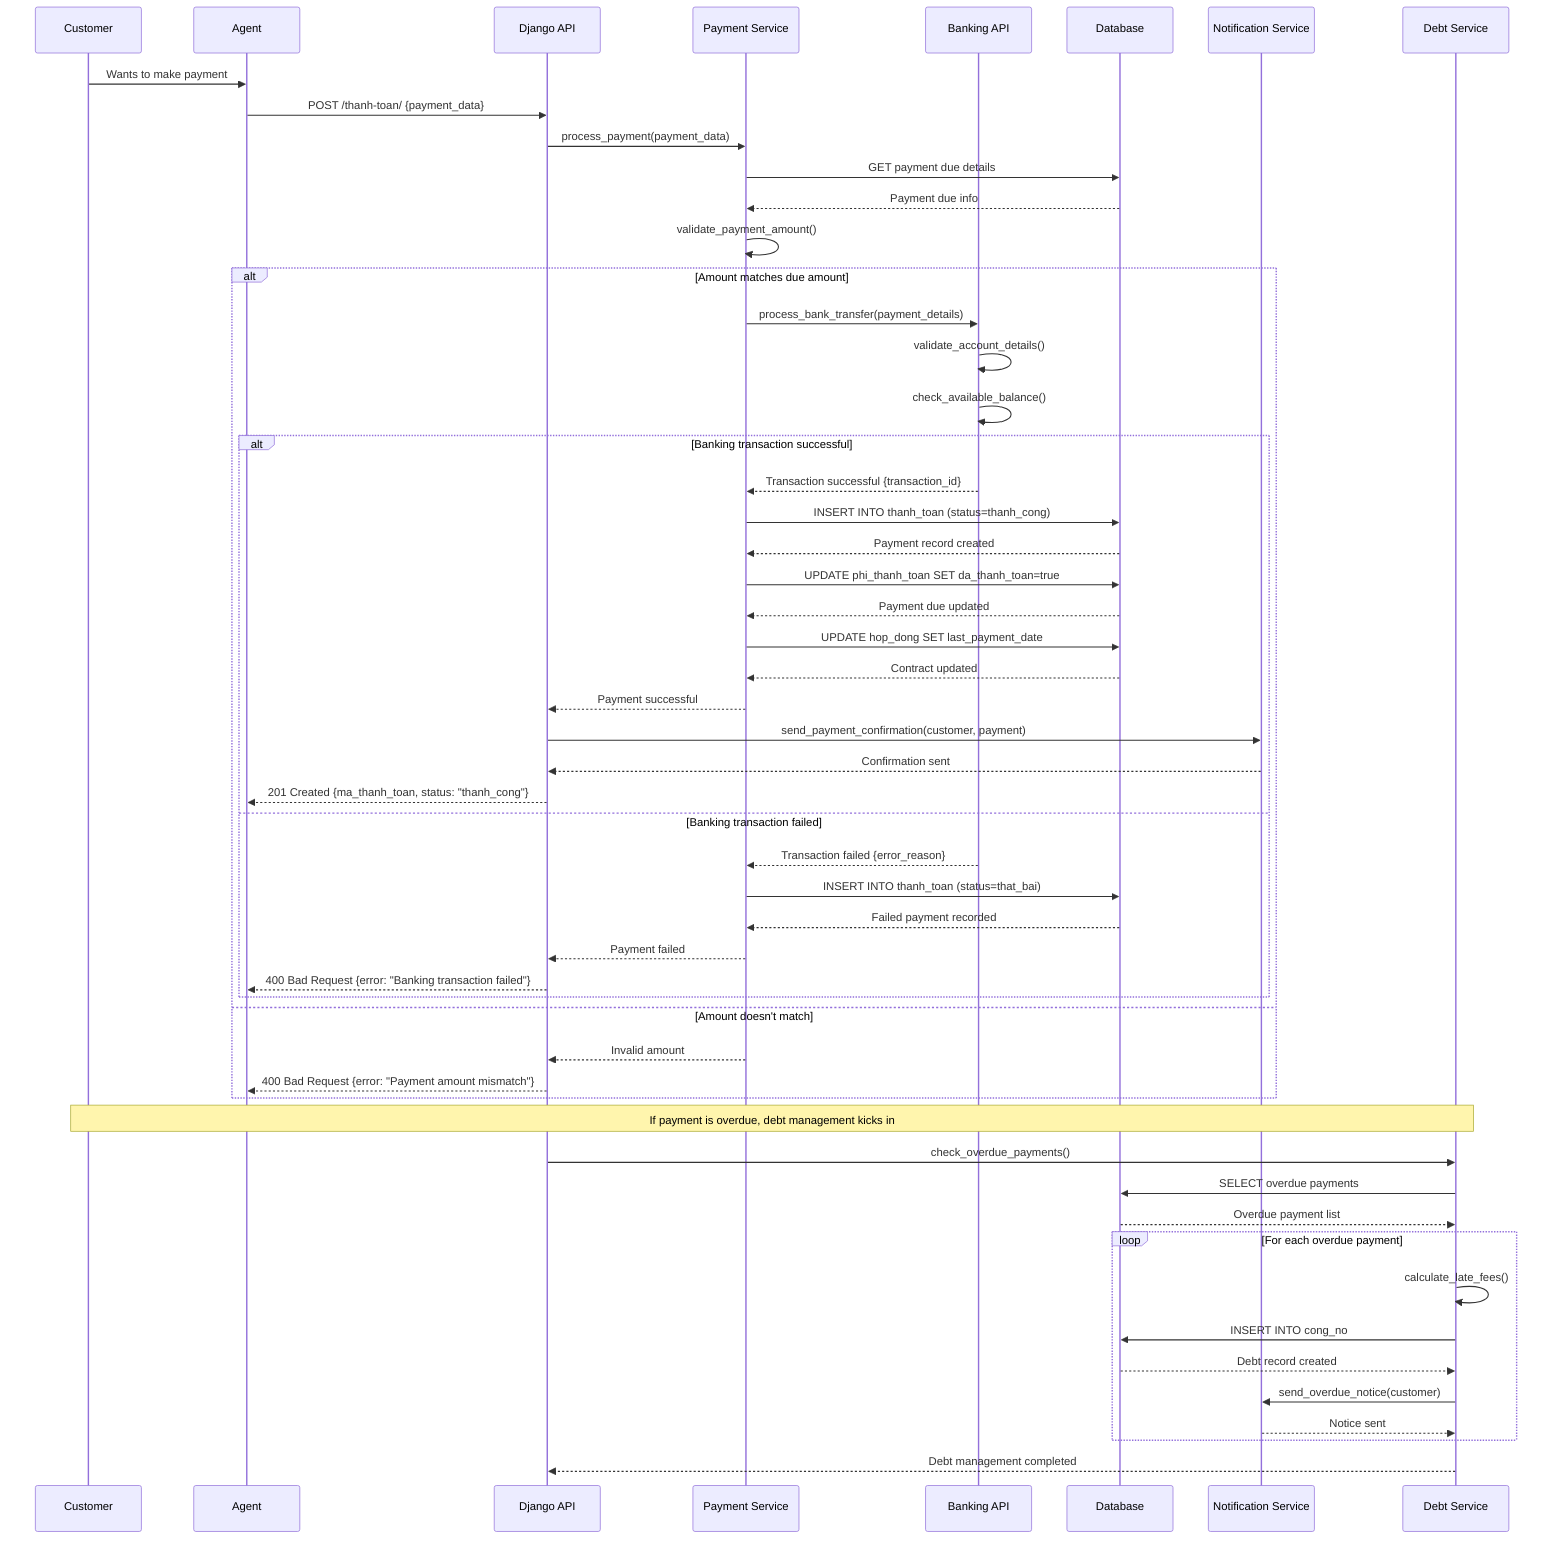 sequenceDiagram
    participant Customer as Customer
    participant Agent as Agent
    participant API as Django API
    participant PaymentService as Payment Service
    participant BankingAPI as Banking API
    participant DB as Database
    participant NotificationService as Notification Service
    participant DebtService as Debt Service

    Customer->>Agent: Wants to make payment
    Agent->>API: POST /thanh-toan/ {payment_data}
    API->>PaymentService: process_payment(payment_data)
    
    PaymentService->>DB: GET payment due details
    DB-->>PaymentService: Payment due info
    
    PaymentService->>PaymentService: validate_payment_amount()
    
    alt Amount matches due amount
        PaymentService->>BankingAPI: process_bank_transfer(payment_details)
        BankingAPI->>BankingAPI: validate_account_details()
        BankingAPI->>BankingAPI: check_available_balance()
        
        alt Banking transaction successful
            BankingAPI-->>PaymentService: Transaction successful {transaction_id}
            
            PaymentService->>DB: INSERT INTO thanh_toan (status=thanh_cong)
            DB-->>PaymentService: Payment record created
            
            PaymentService->>DB: UPDATE phi_thanh_toan SET da_thanh_toan=true
            DB-->>PaymentService: Payment due updated
            
            PaymentService->>DB: UPDATE hop_dong SET last_payment_date
            DB-->>PaymentService: Contract updated
            
            PaymentService-->>API: Payment successful
            
            API->>NotificationService: send_payment_confirmation(customer, payment)
            NotificationService-->>API: Confirmation sent
            
            API-->>Agent: 201 Created {ma_thanh_toan, status: "thanh_cong"}
            
        else Banking transaction failed
            BankingAPI-->>PaymentService: Transaction failed {error_reason}
            
            PaymentService->>DB: INSERT INTO thanh_toan (status=that_bai)
            DB-->>PaymentService: Failed payment recorded
            
            PaymentService-->>API: Payment failed
            API-->>Agent: 400 Bad Request {error: "Banking transaction failed"}
        end
        
    else Amount doesn't match
        PaymentService-->>API: Invalid amount
        API-->>Agent: 400 Bad Request {error: "Payment amount mismatch"}
    end

    Note over Customer,DebtService: If payment is overdue, debt management kicks in

    API->>DebtService: check_overdue_payments()
    DebtService->>DB: SELECT overdue payments
    DB-->>DebtService: Overdue payment list
    
    loop For each overdue payment
        DebtService->>DebtService: calculate_late_fees()
        DebtService->>DB: INSERT INTO cong_no
        DB-->>DebtService: Debt record created
        
        DebtService->>NotificationService: send_overdue_notice(customer)
        NotificationService-->>DebtService: Notice sent
    end
    
    DebtService-->>API: Debt management completed